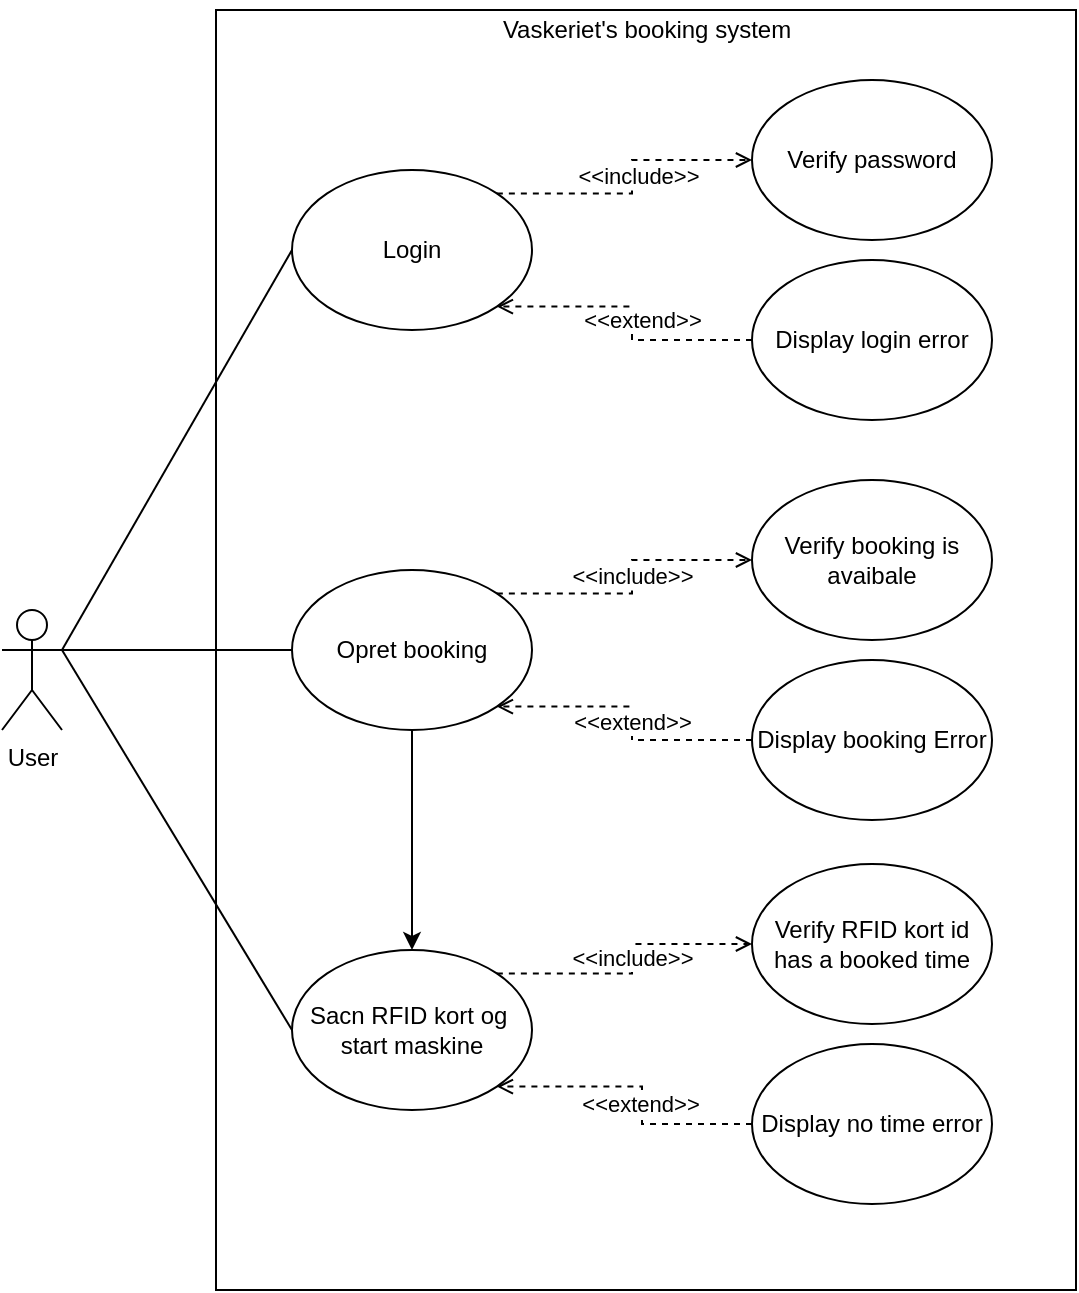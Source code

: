 <mxfile version="20.8.10" type="device"><diagram id="UPWlOgsiDEm5d5at3ALL" name="Side-1"><mxGraphModel dx="1418" dy="828" grid="1" gridSize="10" guides="1" tooltips="1" connect="1" arrows="1" fold="1" page="1" pageScale="1" pageWidth="1169" pageHeight="827" math="0" shadow="0"><root><mxCell id="0"/><mxCell id="1" parent="0"/><mxCell id="nRxWU5loGjySbSjlyHkA-2" value="" style="rounded=0;whiteSpace=wrap;html=1;rotation=90;fillColor=none;" parent="1" vertex="1"><mxGeometry x="267" y="185" width="640" height="430" as="geometry"/></mxCell><mxCell id="nRxWU5loGjySbSjlyHkA-18" style="edgeStyle=orthogonalEdgeStyle;rounded=0;orthogonalLoop=1;jettySize=auto;html=1;entryX=0;entryY=0.5;entryDx=0;entryDy=0;dashed=1;endArrow=open;endFill=0;exitX=1;exitY=0;exitDx=0;exitDy=0;" parent="1" source="nRxWU5loGjySbSjlyHkA-3" target="nRxWU5loGjySbSjlyHkA-11" edge="1"><mxGeometry relative="1" as="geometry"><Array as="points"><mxPoint x="580" y="172"/><mxPoint x="580" y="155"/></Array></mxGeometry></mxCell><mxCell id="nRxWU5loGjySbSjlyHkA-19" value="&amp;lt;&amp;lt;include&amp;gt;&amp;gt;" style="edgeLabel;html=1;align=center;verticalAlign=middle;resizable=0;points=[];" parent="nRxWU5loGjySbSjlyHkA-18" vertex="1" connectable="0"><mxGeometry x="0.33" y="1" relative="1" as="geometry"><mxPoint x="-9" y="9" as="offset"/></mxGeometry></mxCell><mxCell id="nRxWU5loGjySbSjlyHkA-3" value="Login" style="ellipse;whiteSpace=wrap;html=1;fillColor=none;" parent="1" vertex="1"><mxGeometry x="410" y="160" width="120" height="80" as="geometry"/></mxCell><mxCell id="nRxWU5loGjySbSjlyHkA-30" style="rounded=0;orthogonalLoop=1;jettySize=auto;html=1;exitX=1;exitY=0.333;exitDx=0;exitDy=0;exitPerimeter=0;entryX=0;entryY=0.5;entryDx=0;entryDy=0;endArrow=none;endFill=0;" parent="1" source="nRxWU5loGjySbSjlyHkA-4" target="nRxWU5loGjySbSjlyHkA-3" edge="1"><mxGeometry relative="1" as="geometry"/></mxCell><mxCell id="nRxWU5loGjySbSjlyHkA-31" style="rounded=0;orthogonalLoop=1;jettySize=auto;html=1;entryX=0;entryY=0.5;entryDx=0;entryDy=0;endArrow=none;endFill=0;exitX=1;exitY=0.333;exitDx=0;exitDy=0;exitPerimeter=0;" parent="1" source="nRxWU5loGjySbSjlyHkA-4" target="nRxWU5loGjySbSjlyHkA-6" edge="1"><mxGeometry relative="1" as="geometry"/></mxCell><mxCell id="nRxWU5loGjySbSjlyHkA-32" style="rounded=0;orthogonalLoop=1;jettySize=auto;html=1;entryX=0;entryY=0.5;entryDx=0;entryDy=0;endArrow=none;endFill=0;exitX=1;exitY=0.333;exitDx=0;exitDy=0;exitPerimeter=0;" parent="1" source="nRxWU5loGjySbSjlyHkA-4" target="nRxWU5loGjySbSjlyHkA-5" edge="1"><mxGeometry relative="1" as="geometry"/></mxCell><mxCell id="nRxWU5loGjySbSjlyHkA-4" value="User" style="shape=umlActor;verticalLabelPosition=bottom;verticalAlign=top;html=1;outlineConnect=0;fillColor=none;" parent="1" vertex="1"><mxGeometry x="265" y="380" width="30" height="60" as="geometry"/></mxCell><mxCell id="nRxWU5loGjySbSjlyHkA-26" style="edgeStyle=orthogonalEdgeStyle;rounded=0;orthogonalLoop=1;jettySize=auto;html=1;endArrow=open;endFill=0;dashed=1;exitX=1;exitY=0;exitDx=0;exitDy=0;" parent="1" source="nRxWU5loGjySbSjlyHkA-5" target="nRxWU5loGjySbSjlyHkA-15" edge="1"><mxGeometry relative="1" as="geometry"><Array as="points"><mxPoint x="580" y="562"/><mxPoint x="580" y="547"/></Array></mxGeometry></mxCell><mxCell id="nRxWU5loGjySbSjlyHkA-27" value="&amp;lt;&amp;lt;include&amp;gt;&amp;gt;" style="edgeLabel;html=1;align=center;verticalAlign=middle;resizable=0;points=[];" parent="nRxWU5loGjySbSjlyHkA-26" vertex="1" connectable="0"><mxGeometry x="-0.263" y="-2" relative="1" as="geometry"><mxPoint x="15" y="-10" as="offset"/></mxGeometry></mxCell><mxCell id="nRxWU5loGjySbSjlyHkA-5" value="Sacn RFID kort og&amp;nbsp;&lt;br&gt;start maskine" style="ellipse;whiteSpace=wrap;html=1;fillColor=none;" parent="1" vertex="1"><mxGeometry x="410" y="550" width="120" height="80" as="geometry"/></mxCell><mxCell id="nRxWU5loGjySbSjlyHkA-22" style="edgeStyle=orthogonalEdgeStyle;rounded=0;orthogonalLoop=1;jettySize=auto;html=1;endArrow=open;endFill=0;dashed=1;exitX=1;exitY=0;exitDx=0;exitDy=0;" parent="1" source="nRxWU5loGjySbSjlyHkA-6" target="nRxWU5loGjySbSjlyHkA-13" edge="1"><mxGeometry relative="1" as="geometry"><Array as="points"><mxPoint x="580" y="372"/><mxPoint x="580" y="355"/></Array></mxGeometry></mxCell><mxCell id="nRxWU5loGjySbSjlyHkA-24" value="&amp;lt;&amp;lt;include&amp;gt;&amp;gt;" style="edgeLabel;html=1;align=center;verticalAlign=middle;resizable=0;points=[];" parent="nRxWU5loGjySbSjlyHkA-22" vertex="1" connectable="0"><mxGeometry x="0.445" y="1" relative="1" as="geometry"><mxPoint x="-20" y="9" as="offset"/></mxGeometry></mxCell><mxCell id="ttCCIazRW91d4Vte900k-1" value="" style="edgeStyle=orthogonalEdgeStyle;rounded=0;orthogonalLoop=1;jettySize=auto;html=1;" edge="1" parent="1" source="nRxWU5loGjySbSjlyHkA-6" target="nRxWU5loGjySbSjlyHkA-5"><mxGeometry relative="1" as="geometry"/></mxCell><mxCell id="nRxWU5loGjySbSjlyHkA-6" value="Opret booking" style="ellipse;whiteSpace=wrap;html=1;fillColor=none;" parent="1" vertex="1"><mxGeometry x="410" y="360" width="120" height="80" as="geometry"/></mxCell><mxCell id="nRxWU5loGjySbSjlyHkA-10" value="Vaskeriet's booking system" style="text;html=1;align=center;verticalAlign=middle;resizable=0;points=[];autosize=1;strokeColor=none;" parent="1" vertex="1"><mxGeometry x="502" y="75" width="170" height="30" as="geometry"/></mxCell><mxCell id="nRxWU5loGjySbSjlyHkA-11" value="Verify password" style="ellipse;whiteSpace=wrap;html=1;fillColor=none;" parent="1" vertex="1"><mxGeometry x="640" y="115" width="120" height="80" as="geometry"/></mxCell><mxCell id="nRxWU5loGjySbSjlyHkA-20" style="edgeStyle=orthogonalEdgeStyle;rounded=0;orthogonalLoop=1;jettySize=auto;html=1;dashed=1;endArrow=open;endFill=0;entryX=1;entryY=1;entryDx=0;entryDy=0;" parent="1" source="nRxWU5loGjySbSjlyHkA-12" target="nRxWU5loGjySbSjlyHkA-3" edge="1"><mxGeometry relative="1" as="geometry"><Array as="points"><mxPoint x="580" y="245"/><mxPoint x="580" y="228"/></Array></mxGeometry></mxCell><mxCell id="nRxWU5loGjySbSjlyHkA-21" value="&amp;lt;&amp;lt;extend&amp;gt;&amp;gt;" style="edgeLabel;html=1;align=center;verticalAlign=middle;resizable=0;points=[];" parent="nRxWU5loGjySbSjlyHkA-20" vertex="1" connectable="0"><mxGeometry x="-0.301" y="1" relative="1" as="geometry"><mxPoint x="-5" y="-11" as="offset"/></mxGeometry></mxCell><mxCell id="nRxWU5loGjySbSjlyHkA-12" value="Display login error" style="ellipse;whiteSpace=wrap;html=1;fillColor=none;" parent="1" vertex="1"><mxGeometry x="640" y="205" width="120" height="80" as="geometry"/></mxCell><mxCell id="nRxWU5loGjySbSjlyHkA-13" value="Verify booking is avaibale" style="ellipse;whiteSpace=wrap;html=1;fillColor=none;" parent="1" vertex="1"><mxGeometry x="640" y="315" width="120" height="80" as="geometry"/></mxCell><mxCell id="nRxWU5loGjySbSjlyHkA-23" style="edgeStyle=orthogonalEdgeStyle;rounded=0;orthogonalLoop=1;jettySize=auto;html=1;endArrow=open;endFill=0;dashed=1;entryX=1;entryY=1;entryDx=0;entryDy=0;" parent="1" source="nRxWU5loGjySbSjlyHkA-14" target="nRxWU5loGjySbSjlyHkA-6" edge="1"><mxGeometry relative="1" as="geometry"><mxPoint x="530" y="400" as="targetPoint"/><Array as="points"><mxPoint x="580" y="445"/><mxPoint x="580" y="428"/></Array></mxGeometry></mxCell><mxCell id="nRxWU5loGjySbSjlyHkA-25" value="&amp;lt;&amp;lt;extend&amp;gt;&amp;gt;" style="edgeLabel;html=1;align=center;verticalAlign=middle;resizable=0;points=[];" parent="nRxWU5loGjySbSjlyHkA-23" vertex="1" connectable="0"><mxGeometry x="-0.162" y="-2" relative="1" as="geometry"><mxPoint x="-2" y="-9" as="offset"/></mxGeometry></mxCell><mxCell id="nRxWU5loGjySbSjlyHkA-14" value="Display booking Error" style="ellipse;whiteSpace=wrap;html=1;fillColor=none;" parent="1" vertex="1"><mxGeometry x="640" y="405" width="120" height="80" as="geometry"/></mxCell><mxCell id="nRxWU5loGjySbSjlyHkA-15" value="Verify RFID kort id&lt;br&gt;has a booked time" style="ellipse;whiteSpace=wrap;html=1;fillColor=none;" parent="1" vertex="1"><mxGeometry x="640" y="507" width="120" height="80" as="geometry"/></mxCell><mxCell id="nRxWU5loGjySbSjlyHkA-28" style="edgeStyle=orthogonalEdgeStyle;rounded=0;orthogonalLoop=1;jettySize=auto;html=1;entryX=1;entryY=1;entryDx=0;entryDy=0;dashed=1;endArrow=open;endFill=0;" parent="1" source="nRxWU5loGjySbSjlyHkA-17" target="nRxWU5loGjySbSjlyHkA-5" edge="1"><mxGeometry relative="1" as="geometry"/></mxCell><mxCell id="nRxWU5loGjySbSjlyHkA-29" value="&amp;lt;&amp;lt;extend&amp;gt;&amp;gt;" style="edgeLabel;html=1;align=center;verticalAlign=middle;resizable=0;points=[];" parent="nRxWU5loGjySbSjlyHkA-28" vertex="1" connectable="0"><mxGeometry x="-0.346" y="1" relative="1" as="geometry"><mxPoint x="-8" y="-11" as="offset"/></mxGeometry></mxCell><mxCell id="nRxWU5loGjySbSjlyHkA-17" value="Display no time error" style="ellipse;whiteSpace=wrap;html=1;fillColor=none;" parent="1" vertex="1"><mxGeometry x="640" y="597" width="120" height="80" as="geometry"/></mxCell></root></mxGraphModel></diagram></mxfile>